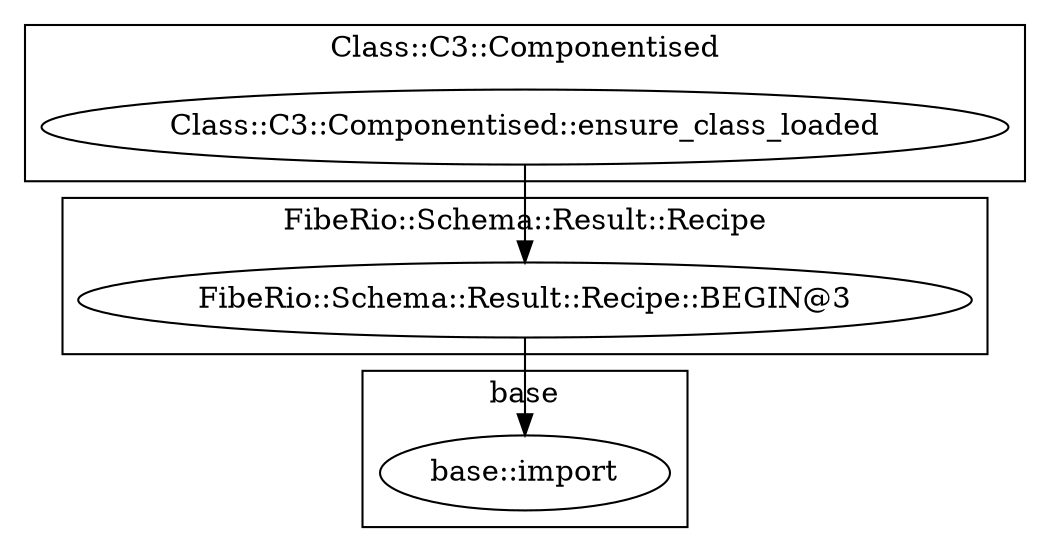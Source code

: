 digraph {
graph [overlap=false]
subgraph cluster_base {
	label="base";
	"base::import";
}
subgraph cluster_Class_C3_Componentised {
	label="Class::C3::Componentised";
	"Class::C3::Componentised::ensure_class_loaded";
}
subgraph cluster_FibeRio_Schema_Result_Recipe {
	label="FibeRio::Schema::Result::Recipe";
	"FibeRio::Schema::Result::Recipe::BEGIN@3";
}
"Class::C3::Componentised::ensure_class_loaded" -> "FibeRio::Schema::Result::Recipe::BEGIN@3";
"FibeRio::Schema::Result::Recipe::BEGIN@3" -> "base::import";
}
